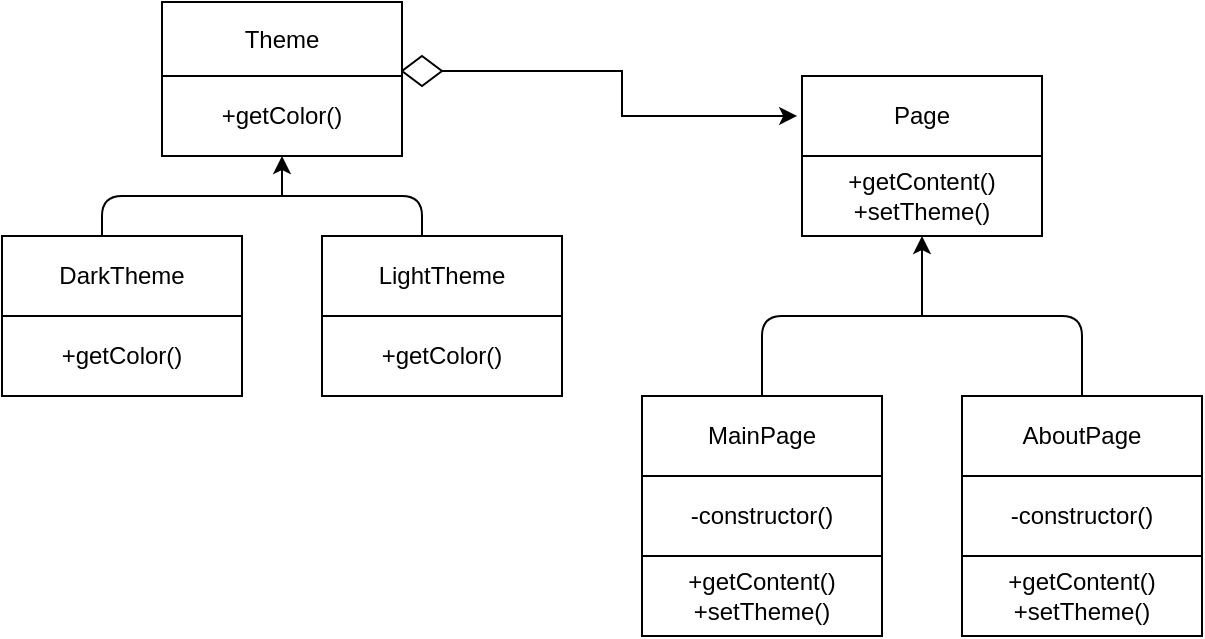<mxfile>
    <diagram id="r-pQX0QoEr64OMdqc7M4" name="Page-1">
        <mxGraphModel dx="942" dy="619" grid="1" gridSize="10" guides="1" tooltips="1" connect="1" arrows="1" fold="1" page="1" pageScale="1" pageWidth="827" pageHeight="1169" math="0" shadow="0">
            <root>
                <mxCell id="0"/>
                <mxCell id="1" parent="0"/>
                <mxCell id="2" value="Page" style="rounded=0;whiteSpace=wrap;html=1;" vertex="1" parent="1">
                    <mxGeometry x="520" y="200" width="120" height="40" as="geometry"/>
                </mxCell>
                <mxCell id="3" value="MainPage" style="rounded=0;whiteSpace=wrap;html=1;" vertex="1" parent="1">
                    <mxGeometry x="440" y="360" width="120" height="40" as="geometry"/>
                </mxCell>
                <mxCell id="4" value="AboutPage" style="rounded=0;whiteSpace=wrap;html=1;" vertex="1" parent="1">
                    <mxGeometry x="600" y="360" width="120" height="40" as="geometry"/>
                </mxCell>
                <mxCell id="5" value="DarkTheme" style="rounded=0;whiteSpace=wrap;html=1;" vertex="1" parent="1">
                    <mxGeometry x="120" y="280" width="120" height="40" as="geometry"/>
                </mxCell>
                <mxCell id="6" value="LightTheme" style="rounded=0;whiteSpace=wrap;html=1;" vertex="1" parent="1">
                    <mxGeometry x="280" y="280" width="120" height="40" as="geometry"/>
                </mxCell>
                <mxCell id="8" value="" style="endArrow=none;html=1;entryX=0.5;entryY=0;entryDx=0;entryDy=0;" edge="1" parent="1" target="4">
                    <mxGeometry width="50" height="50" relative="1" as="geometry">
                        <mxPoint x="500" y="360" as="sourcePoint"/>
                        <mxPoint x="680" y="320" as="targetPoint"/>
                        <Array as="points">
                            <mxPoint x="500" y="320"/>
                            <mxPoint x="660" y="320"/>
                        </Array>
                    </mxGeometry>
                </mxCell>
                <mxCell id="9" value="" style="endArrow=classic;html=1;entryX=0.5;entryY=1;entryDx=0;entryDy=0;" edge="1" parent="1" target="24">
                    <mxGeometry width="50" height="50" relative="1" as="geometry">
                        <mxPoint x="580" y="320" as="sourcePoint"/>
                        <mxPoint x="579.83" y="310" as="targetPoint"/>
                    </mxGeometry>
                </mxCell>
                <mxCell id="16" style="edgeStyle=orthogonalEdgeStyle;rounded=0;orthogonalLoop=1;jettySize=auto;html=1;exitX=1;exitY=0.5;exitDx=0;exitDy=0;entryX=-0.02;entryY=0.499;entryDx=0;entryDy=0;entryPerimeter=0;" edge="1" parent="1" source="10" target="2">
                    <mxGeometry relative="1" as="geometry">
                        <mxPoint x="370" y="197.456" as="targetPoint"/>
                    </mxGeometry>
                </mxCell>
                <mxCell id="10" value="" style="rhombus;whiteSpace=wrap;html=1;" vertex="1" parent="1">
                    <mxGeometry x="320" y="190" width="20" height="15" as="geometry"/>
                </mxCell>
                <mxCell id="14" value="Theme" style="rounded=0;whiteSpace=wrap;html=1;" vertex="1" parent="1">
                    <mxGeometry x="200" y="163" width="120" height="37" as="geometry"/>
                </mxCell>
                <mxCell id="15" value="+getColor()" style="rounded=0;whiteSpace=wrap;html=1;" vertex="1" parent="1">
                    <mxGeometry x="200" y="200" width="120" height="40" as="geometry"/>
                </mxCell>
                <mxCell id="18" value="" style="endArrow=none;html=1;entryX=0.5;entryY=0;entryDx=0;entryDy=0;" edge="1" parent="1">
                    <mxGeometry width="50" height="50" relative="1" as="geometry">
                        <mxPoint x="170" y="280" as="sourcePoint"/>
                        <mxPoint x="330" y="280" as="targetPoint"/>
                        <Array as="points">
                            <mxPoint x="170" y="260"/>
                            <mxPoint x="330" y="260"/>
                        </Array>
                    </mxGeometry>
                </mxCell>
                <mxCell id="19" value="" style="endArrow=classic;html=1;entryX=0.5;entryY=1;entryDx=0;entryDy=0;" edge="1" parent="1" target="15">
                    <mxGeometry width="50" height="50" relative="1" as="geometry">
                        <mxPoint x="260" y="260" as="sourcePoint"/>
                        <mxPoint x="310" y="210" as="targetPoint"/>
                    </mxGeometry>
                </mxCell>
                <mxCell id="22" value="+getColor()" style="rounded=0;whiteSpace=wrap;html=1;" vertex="1" parent="1">
                    <mxGeometry x="120" y="320" width="120" height="40" as="geometry"/>
                </mxCell>
                <mxCell id="23" value="+getColor()" style="rounded=0;whiteSpace=wrap;html=1;" vertex="1" parent="1">
                    <mxGeometry x="280" y="320" width="120" height="40" as="geometry"/>
                </mxCell>
                <mxCell id="24" value="+getContent()&lt;br&gt;+setTheme()" style="rounded=0;whiteSpace=wrap;html=1;" vertex="1" parent="1">
                    <mxGeometry x="520" y="240" width="120" height="40" as="geometry"/>
                </mxCell>
                <mxCell id="25" value="+getContent()&lt;br&gt;+setTheme()" style="rounded=0;whiteSpace=wrap;html=1;" vertex="1" parent="1">
                    <mxGeometry x="440" y="440" width="120" height="40" as="geometry"/>
                </mxCell>
                <mxCell id="26" value="+getContent()&lt;br&gt;+setTheme()" style="rounded=0;whiteSpace=wrap;html=1;" vertex="1" parent="1">
                    <mxGeometry x="600" y="440" width="120" height="40" as="geometry"/>
                </mxCell>
                <mxCell id="27" value="-constructor()" style="rounded=0;whiteSpace=wrap;html=1;" vertex="1" parent="1">
                    <mxGeometry x="440" y="400" width="120" height="40" as="geometry"/>
                </mxCell>
                <mxCell id="28" value="-constructor()" style="rounded=0;whiteSpace=wrap;html=1;" vertex="1" parent="1">
                    <mxGeometry x="600" y="400" width="120" height="40" as="geometry"/>
                </mxCell>
            </root>
        </mxGraphModel>
    </diagram>
</mxfile>